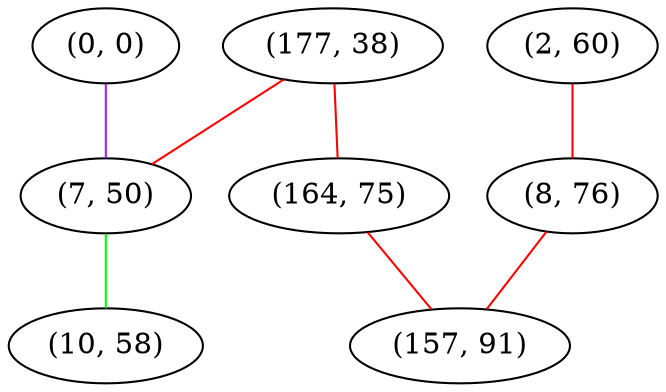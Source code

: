 graph "" {
"(0, 0)";
"(177, 38)";
"(2, 60)";
"(8, 76)";
"(7, 50)";
"(10, 58)";
"(164, 75)";
"(157, 91)";
"(0, 0)" -- "(7, 50)"  [color=purple, key=0, weight=4];
"(177, 38)" -- "(7, 50)"  [color=red, key=0, weight=1];
"(177, 38)" -- "(164, 75)"  [color=red, key=0, weight=1];
"(2, 60)" -- "(8, 76)"  [color=red, key=0, weight=1];
"(8, 76)" -- "(157, 91)"  [color=red, key=0, weight=1];
"(7, 50)" -- "(10, 58)"  [color=green, key=0, weight=2];
"(164, 75)" -- "(157, 91)"  [color=red, key=0, weight=1];
}
